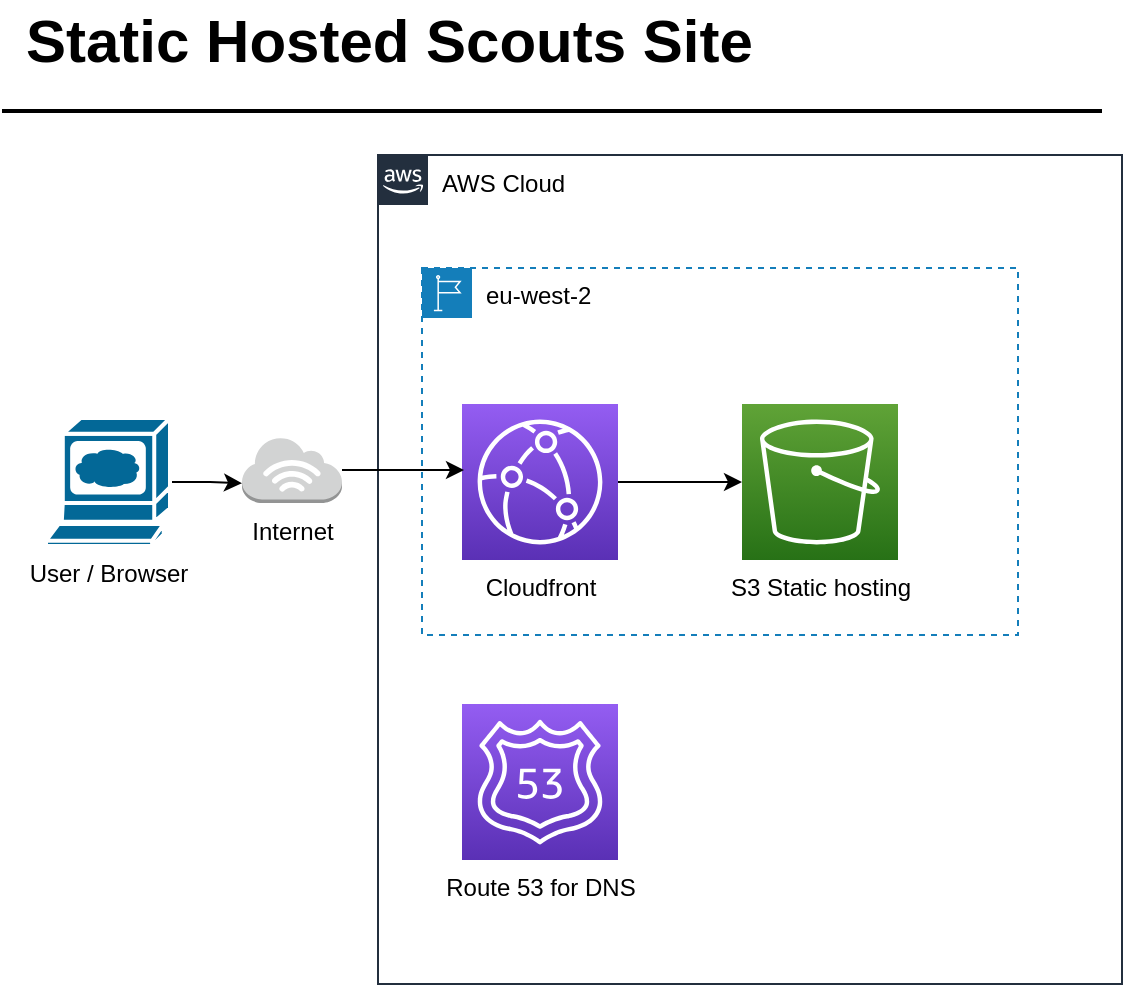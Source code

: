 <mxfile>
    <diagram id="ovH3Y4wv3d0kSPLnYK40" name="Page-1">
        <mxGraphModel dx="1941" dy="790" grid="1" gridSize="10" guides="1" tooltips="1" connect="1" arrows="1" fold="1" page="1" pageScale="1" pageWidth="827" pageHeight="1169" background="#ffffff" math="0" shadow="0">
            <root>
                <mxCell id="0"/>
                <mxCell id="1" parent="0"/>
                <mxCell id="fmvFC2zcxRDmfiOV9h6T-1" value="AWS Cloud" style="points=[[0,0],[0.25,0],[0.5,0],[0.75,0],[1,0],[1,0.25],[1,0.5],[1,0.75],[1,1],[0.75,1],[0.5,1],[0.25,1],[0,1],[0,0.75],[0,0.5],[0,0.25]];outlineConnect=0;gradientColor=none;html=1;whiteSpace=wrap;fontSize=12;fontStyle=0;shape=mxgraph.aws4.group;grIcon=mxgraph.aws4.group_aws_cloud_alt;strokeColor=#232F3E;fillColor=none;verticalAlign=top;align=left;spacingLeft=30;fontColor=#000000;dashed=0;container=1;pointerEvents=0;collapsible=0;recursiveResize=0;" parent="1" vertex="1">
                    <mxGeometry x="-622" y="125.5" width="372" height="414.5" as="geometry"/>
                </mxCell>
                <mxCell id="fmvFC2zcxRDmfiOV9h6T-3" value="eu-west-2" style="points=[[0,0],[0.25,0],[0.5,0],[0.75,0],[1,0],[1,0.25],[1,0.5],[1,0.75],[1,1],[0.75,1],[0.5,1],[0.25,1],[0,1],[0,0.75],[0,0.5],[0,0.25]];outlineConnect=0;gradientColor=none;html=1;whiteSpace=wrap;fontSize=12;fontStyle=0;container=1;pointerEvents=0;collapsible=0;recursiveResize=0;shape=mxgraph.aws4.group;grIcon=mxgraph.aws4.group_region;strokeColor=#147EBA;fillColor=none;verticalAlign=top;align=left;spacingLeft=30;fontColor=#000000;dashed=1;" parent="fmvFC2zcxRDmfiOV9h6T-1" vertex="1">
                    <mxGeometry x="22" y="56.5" width="298" height="183.5" as="geometry"/>
                </mxCell>
                <mxCell id="6" style="edgeStyle=none;html=1;fontColor=#000000;" parent="fmvFC2zcxRDmfiOV9h6T-3" source="2" target="5" edge="1">
                    <mxGeometry relative="1" as="geometry"/>
                </mxCell>
                <mxCell id="2" value="Cloudfront" style="points=[[0,0,0],[0.25,0,0],[0.5,0,0],[0.75,0,0],[1,0,0],[0,1,0],[0.25,1,0],[0.5,1,0],[0.75,1,0],[1,1,0],[0,0.25,0],[0,0.5,0],[0,0.75,0],[1,0.25,0],[1,0.5,0],[1,0.75,0]];outlineConnect=0;fontColor=#000000;gradientColor=#945DF2;gradientDirection=north;fillColor=#5A30B5;strokeColor=#ffffff;dashed=0;verticalLabelPosition=bottom;verticalAlign=top;align=center;html=1;fontSize=12;fontStyle=0;aspect=fixed;shape=mxgraph.aws4.resourceIcon;resIcon=mxgraph.aws4.cloudfront;" parent="fmvFC2zcxRDmfiOV9h6T-3" vertex="1">
                    <mxGeometry x="20" y="68" width="78" height="78" as="geometry"/>
                </mxCell>
                <mxCell id="5" value="S3 Static hosting" style="points=[[0,0,0],[0.25,0,0],[0.5,0,0],[0.75,0,0],[1,0,0],[0,1,0],[0.25,1,0],[0.5,1,0],[0.75,1,0],[1,1,0],[0,0.25,0],[0,0.5,0],[0,0.75,0],[1,0.25,0],[1,0.5,0],[1,0.75,0]];outlineConnect=0;fontColor=#000000;gradientColor=#60A337;gradientDirection=north;fillColor=#277116;strokeColor=#ffffff;dashed=0;verticalLabelPosition=bottom;verticalAlign=top;align=center;html=1;fontSize=12;fontStyle=0;aspect=fixed;shape=mxgraph.aws4.resourceIcon;resIcon=mxgraph.aws4.s3;" parent="fmvFC2zcxRDmfiOV9h6T-3" vertex="1">
                    <mxGeometry x="160" y="68" width="78" height="78" as="geometry"/>
                </mxCell>
                <mxCell id="7" value="Route 53 for DNS" style="points=[[0,0,0],[0.25,0,0],[0.5,0,0],[0.75,0,0],[1,0,0],[0,1,0],[0.25,1,0],[0.5,1,0],[0.75,1,0],[1,1,0],[0,0.25,0],[0,0.5,0],[0,0.75,0],[1,0.25,0],[1,0.5,0],[1,0.75,0]];outlineConnect=0;fontColor=#000000;gradientColor=#945DF2;gradientDirection=north;fillColor=#5A30B5;strokeColor=#ffffff;dashed=0;verticalLabelPosition=bottom;verticalAlign=top;align=center;html=1;fontSize=12;fontStyle=0;aspect=fixed;shape=mxgraph.aws4.resourceIcon;resIcon=mxgraph.aws4.route_53;" parent="fmvFC2zcxRDmfiOV9h6T-1" vertex="1">
                    <mxGeometry x="42" y="274.5" width="78" height="78" as="geometry"/>
                </mxCell>
                <mxCell id="fmvFC2zcxRDmfiOV9h6T-31" value="Static Hosted Scouts Site" style="text;html=1;resizable=0;points=[];autosize=1;align=left;verticalAlign=top;spacingTop=-4;fontSize=30;fontStyle=1;fontColor=#000000;" parent="1" vertex="1">
                    <mxGeometry x="-800" y="48" width="380" height="40" as="geometry"/>
                </mxCell>
                <mxCell id="fmvFC2zcxRDmfiOV9h6T-32" value="" style="line;strokeWidth=2;html=1;fontSize=14;fontColor=#000000;" parent="1" vertex="1">
                    <mxGeometry x="-810" y="98.5" width="550" height="10" as="geometry"/>
                </mxCell>
                <mxCell id="fmvFC2zcxRDmfiOV9h6T-33" style="edgeStyle=orthogonalEdgeStyle;rounded=0;orthogonalLoop=1;jettySize=auto;html=1;fontColor=#000000;" parent="1" source="fmvFC2zcxRDmfiOV9h6T-38" edge="1">
                    <mxGeometry relative="1" as="geometry">
                        <mxPoint x="-579" y="283.0" as="targetPoint"/>
                    </mxGeometry>
                </mxCell>
                <mxCell id="fmvFC2zcxRDmfiOV9h6T-34" style="edgeStyle=orthogonalEdgeStyle;rounded=0;orthogonalLoop=1;jettySize=auto;html=1;entryX=0;entryY=0.7;entryDx=0;entryDy=0;entryPerimeter=0;fontColor=#000000;" parent="1" source="fmvFC2zcxRDmfiOV9h6T-35" target="fmvFC2zcxRDmfiOV9h6T-38" edge="1">
                    <mxGeometry relative="1" as="geometry"/>
                </mxCell>
                <mxCell id="fmvFC2zcxRDmfiOV9h6T-35" value="User / Browser" style="shape=mxgraph.cisco.computers_and_peripherals.web_browser;html=1;pointerEvents=1;dashed=0;fillColor=#036897;strokeColor=#ffffff;strokeWidth=2;verticalLabelPosition=bottom;verticalAlign=top;align=center;outlineConnect=0;fontColor=#000000;" parent="1" vertex="1">
                    <mxGeometry x="-788" y="257" width="62" height="64" as="geometry"/>
                </mxCell>
                <mxCell id="fmvFC2zcxRDmfiOV9h6T-38" value="Internet" style="outlineConnect=0;dashed=0;verticalLabelPosition=bottom;verticalAlign=top;align=center;html=1;shape=mxgraph.aws3.internet_3;fillColor=#D2D3D3;gradientColor=none;fontColor=#000000;" parent="1" vertex="1">
                    <mxGeometry x="-690" y="266.5" width="50" height="33" as="geometry"/>
                </mxCell>
            </root>
        </mxGraphModel>
    </diagram>
</mxfile>
